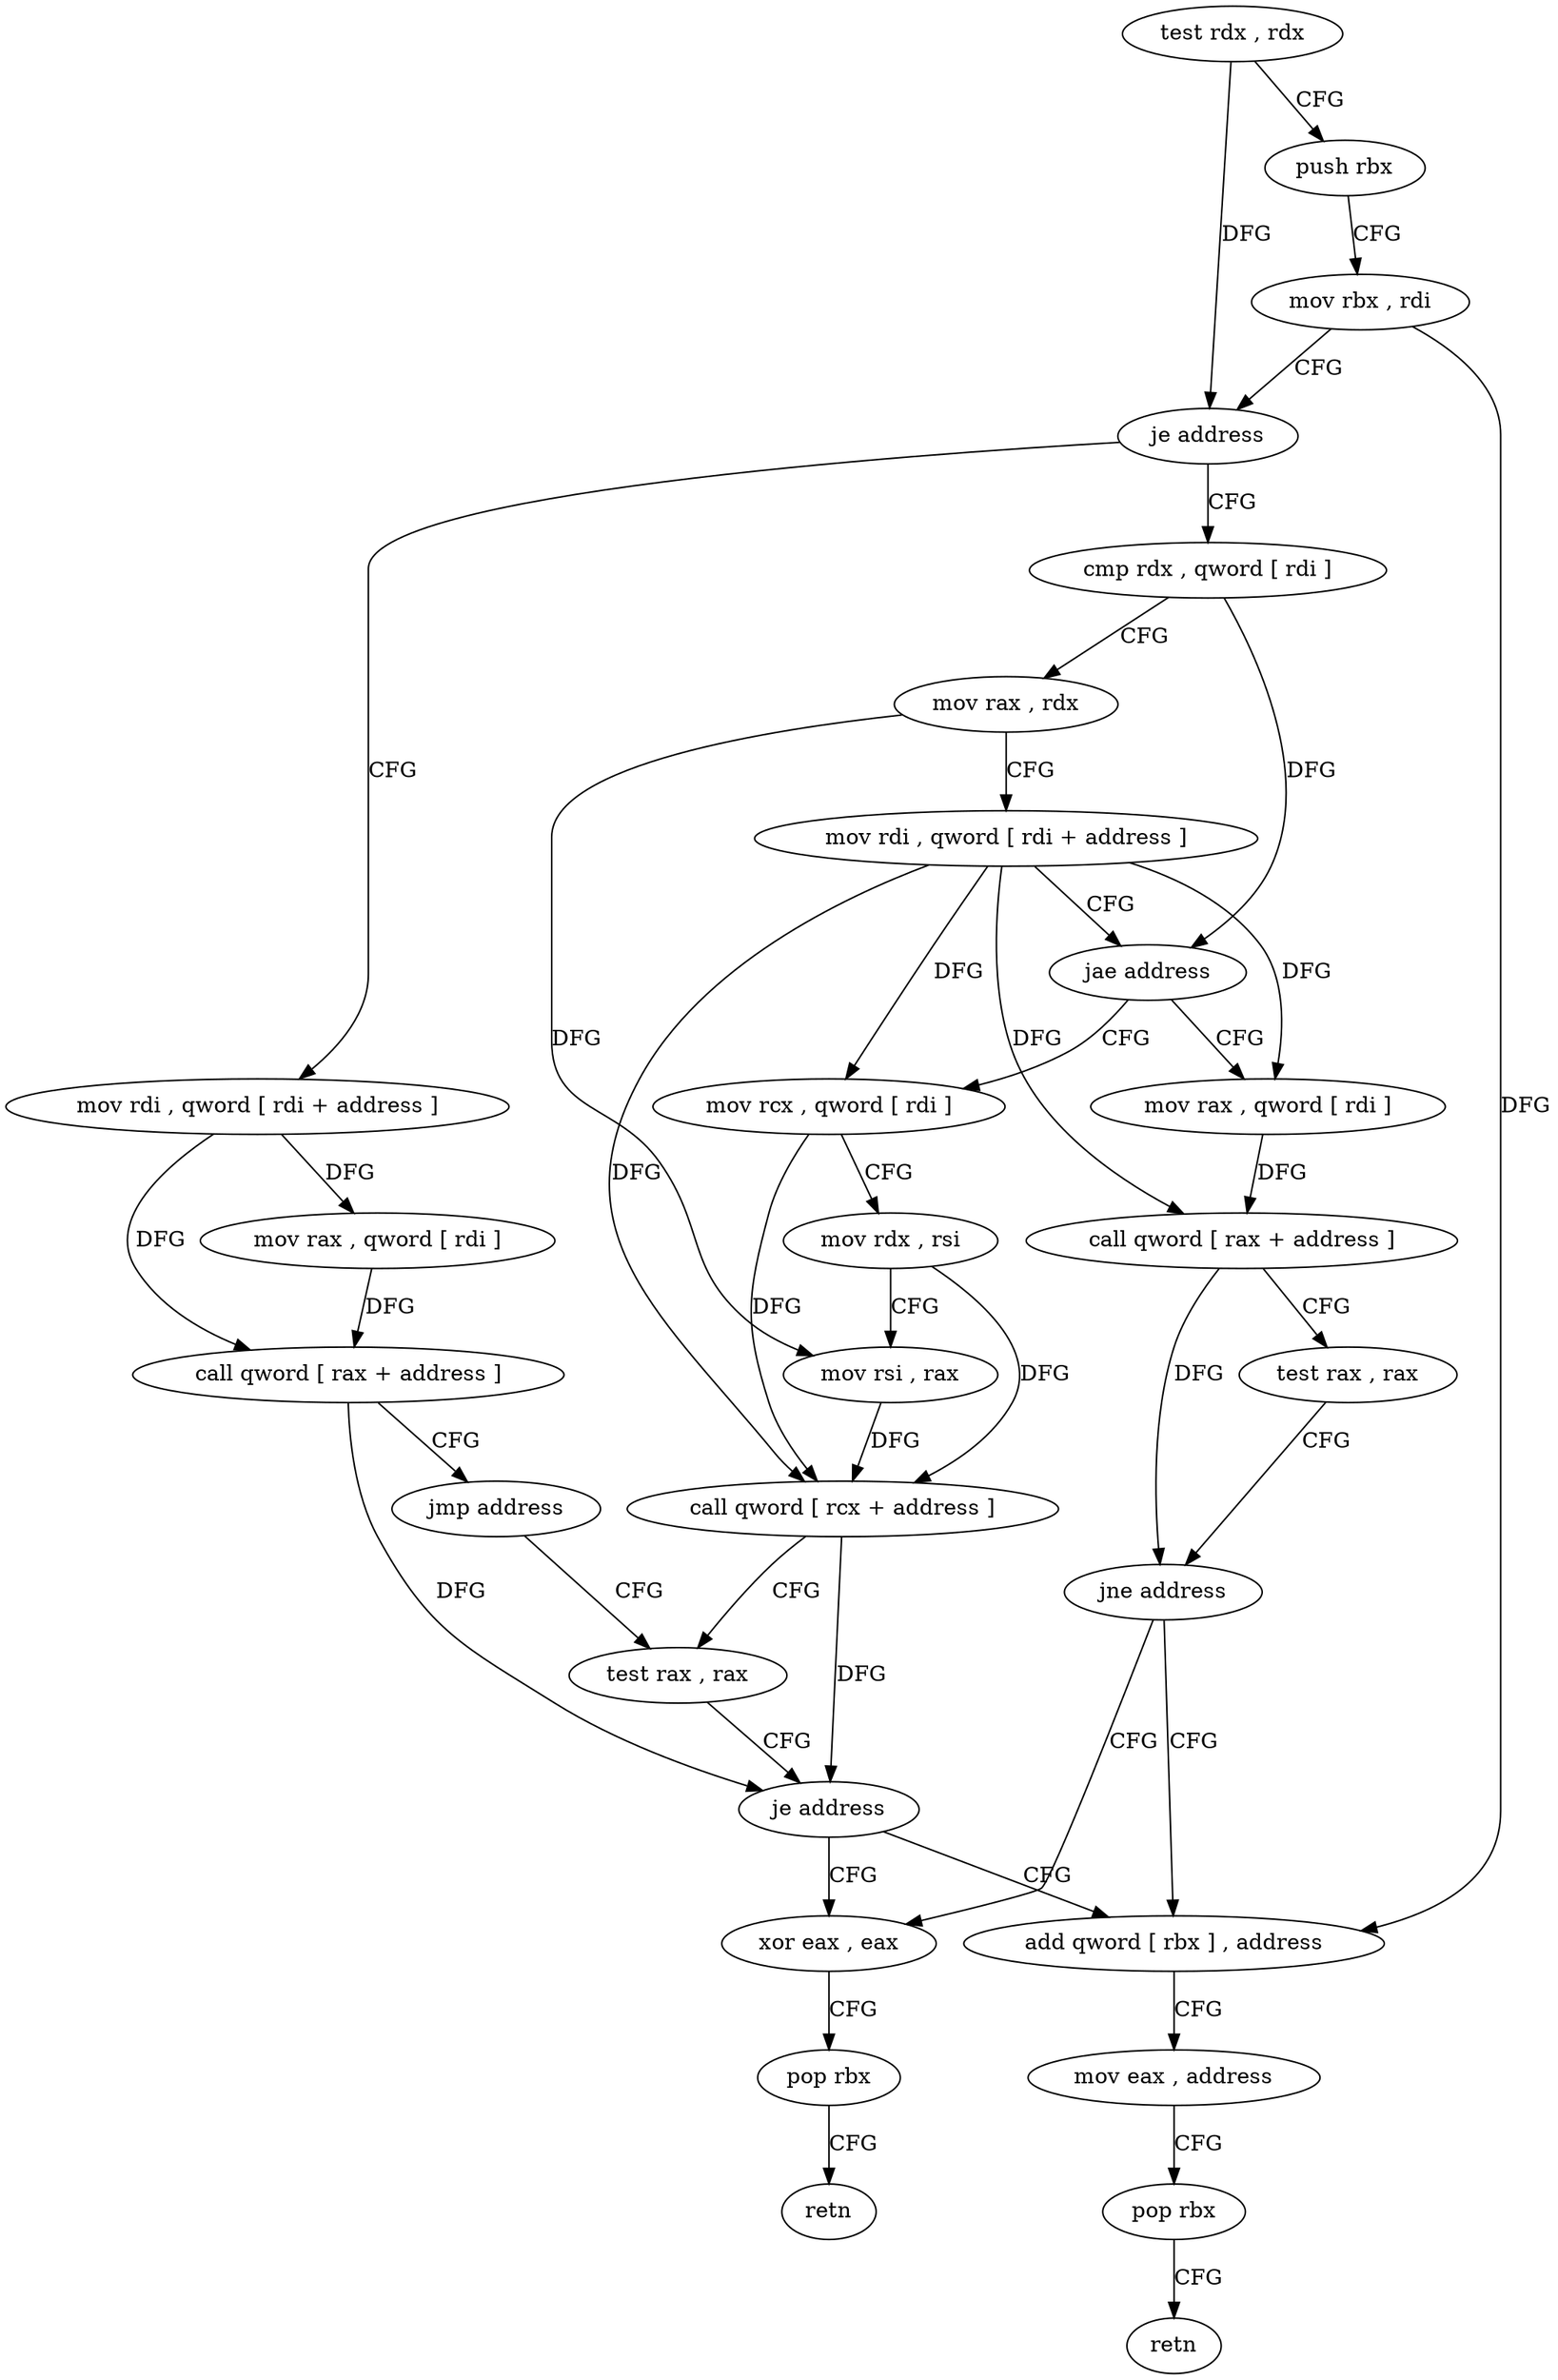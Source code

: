 digraph "func" {
"98928" [label = "test rdx , rdx" ]
"98931" [label = "push rbx" ]
"98932" [label = "mov rbx , rdi" ]
"98935" [label = "je address" ]
"99008" [label = "mov rdi , qword [ rdi + address ]" ]
"98937" [label = "cmp rdx , qword [ rdi ]" ]
"99012" [label = "mov rax , qword [ rdi ]" ]
"99015" [label = "call qword [ rax + address ]" ]
"99018" [label = "jmp address" ]
"98964" [label = "test rax , rax" ]
"98940" [label = "mov rax , rdx" ]
"98943" [label = "mov rdi , qword [ rdi + address ]" ]
"98947" [label = "jae address" ]
"98984" [label = "mov rax , qword [ rdi ]" ]
"98949" [label = "mov rcx , qword [ rdi ]" ]
"98967" [label = "je address" ]
"98995" [label = "xor eax , eax" ]
"98969" [label = "add qword [ rbx ] , address" ]
"98987" [label = "call qword [ rax + address ]" ]
"98990" [label = "test rax , rax" ]
"98993" [label = "jne address" ]
"98952" [label = "mov rdx , rsi" ]
"98955" [label = "mov rsi , rax" ]
"98958" [label = "call qword [ rcx + address ]" ]
"98997" [label = "pop rbx" ]
"98998" [label = "retn" ]
"98973" [label = "mov eax , address" ]
"98978" [label = "pop rbx" ]
"98979" [label = "retn" ]
"98928" -> "98931" [ label = "CFG" ]
"98928" -> "98935" [ label = "DFG" ]
"98931" -> "98932" [ label = "CFG" ]
"98932" -> "98935" [ label = "CFG" ]
"98932" -> "98969" [ label = "DFG" ]
"98935" -> "99008" [ label = "CFG" ]
"98935" -> "98937" [ label = "CFG" ]
"99008" -> "99012" [ label = "DFG" ]
"99008" -> "99015" [ label = "DFG" ]
"98937" -> "98940" [ label = "CFG" ]
"98937" -> "98947" [ label = "DFG" ]
"99012" -> "99015" [ label = "DFG" ]
"99015" -> "99018" [ label = "CFG" ]
"99015" -> "98967" [ label = "DFG" ]
"99018" -> "98964" [ label = "CFG" ]
"98964" -> "98967" [ label = "CFG" ]
"98940" -> "98943" [ label = "CFG" ]
"98940" -> "98955" [ label = "DFG" ]
"98943" -> "98947" [ label = "CFG" ]
"98943" -> "98984" [ label = "DFG" ]
"98943" -> "98987" [ label = "DFG" ]
"98943" -> "98949" [ label = "DFG" ]
"98943" -> "98958" [ label = "DFG" ]
"98947" -> "98984" [ label = "CFG" ]
"98947" -> "98949" [ label = "CFG" ]
"98984" -> "98987" [ label = "DFG" ]
"98949" -> "98952" [ label = "CFG" ]
"98949" -> "98958" [ label = "DFG" ]
"98967" -> "98995" [ label = "CFG" ]
"98967" -> "98969" [ label = "CFG" ]
"98995" -> "98997" [ label = "CFG" ]
"98969" -> "98973" [ label = "CFG" ]
"98987" -> "98990" [ label = "CFG" ]
"98987" -> "98993" [ label = "DFG" ]
"98990" -> "98993" [ label = "CFG" ]
"98993" -> "98969" [ label = "CFG" ]
"98993" -> "98995" [ label = "CFG" ]
"98952" -> "98955" [ label = "CFG" ]
"98952" -> "98958" [ label = "DFG" ]
"98955" -> "98958" [ label = "DFG" ]
"98958" -> "98964" [ label = "CFG" ]
"98958" -> "98967" [ label = "DFG" ]
"98997" -> "98998" [ label = "CFG" ]
"98973" -> "98978" [ label = "CFG" ]
"98978" -> "98979" [ label = "CFG" ]
}
